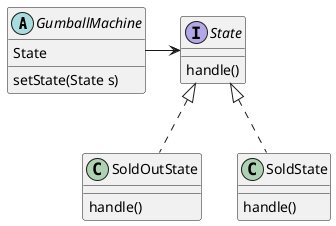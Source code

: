 @startuml

' 定义Context

abstract class GumballMachine{
    State
    setState(State s)
}



GumballMachine -> State


interface State{
    handle()
}

class SoldOutState{
    handle()
}

class SoldState{
    handle()
}


State <|.. SoldOutState
State <|.. SoldState







@enduml